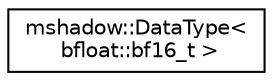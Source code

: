 digraph "Graphical Class Hierarchy"
{
 // LATEX_PDF_SIZE
  edge [fontname="Helvetica",fontsize="10",labelfontname="Helvetica",labelfontsize="10"];
  node [fontname="Helvetica",fontsize="10",shape=record];
  rankdir="LR";
  Node0 [label="mshadow::DataType\<\l bfloat::bf16_t \>",height=0.2,width=0.4,color="black", fillcolor="white", style="filled",URL="$structmshadow_1_1DataType_3_01bfloat_1_1bf16__t_01_4.html",tooltip=" "];
}
